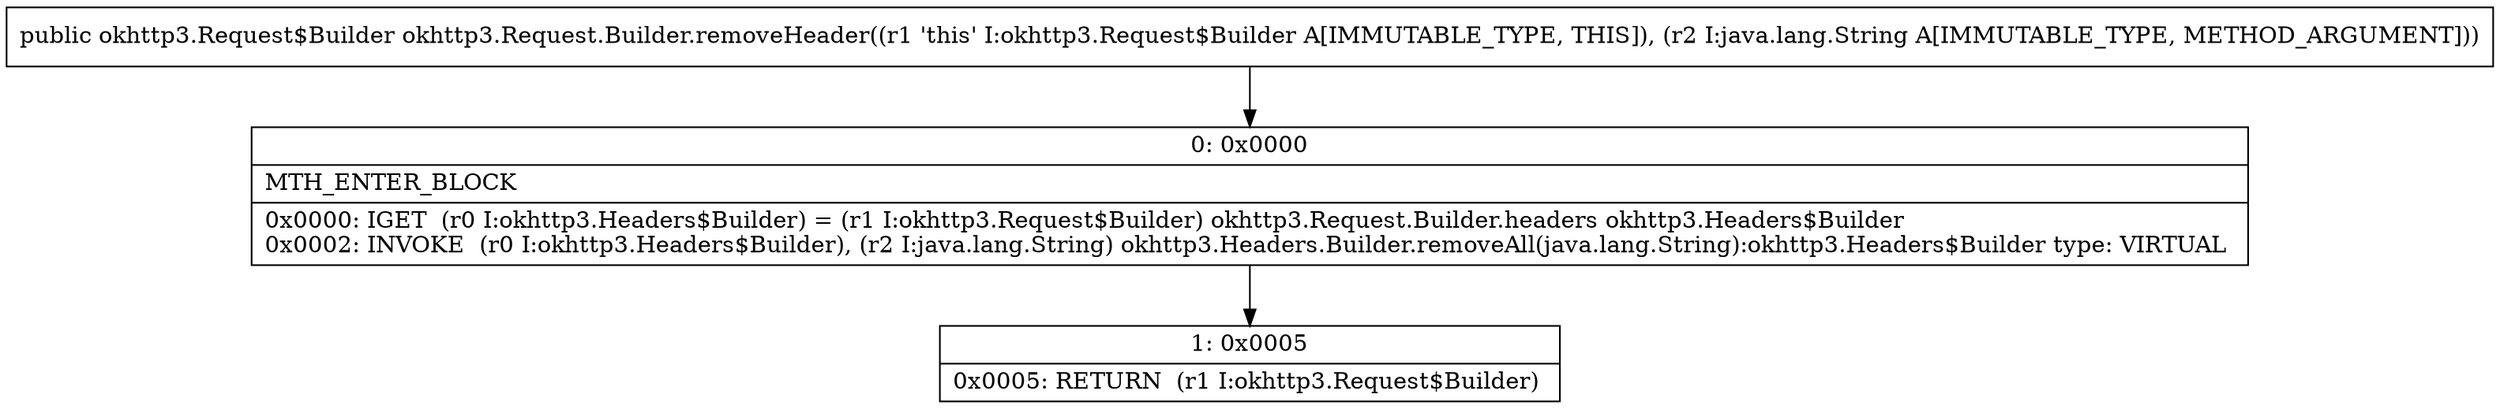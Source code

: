 digraph "CFG forokhttp3.Request.Builder.removeHeader(Ljava\/lang\/String;)Lokhttp3\/Request$Builder;" {
Node_0 [shape=record,label="{0\:\ 0x0000|MTH_ENTER_BLOCK\l|0x0000: IGET  (r0 I:okhttp3.Headers$Builder) = (r1 I:okhttp3.Request$Builder) okhttp3.Request.Builder.headers okhttp3.Headers$Builder \l0x0002: INVOKE  (r0 I:okhttp3.Headers$Builder), (r2 I:java.lang.String) okhttp3.Headers.Builder.removeAll(java.lang.String):okhttp3.Headers$Builder type: VIRTUAL \l}"];
Node_1 [shape=record,label="{1\:\ 0x0005|0x0005: RETURN  (r1 I:okhttp3.Request$Builder) \l}"];
MethodNode[shape=record,label="{public okhttp3.Request$Builder okhttp3.Request.Builder.removeHeader((r1 'this' I:okhttp3.Request$Builder A[IMMUTABLE_TYPE, THIS]), (r2 I:java.lang.String A[IMMUTABLE_TYPE, METHOD_ARGUMENT])) }"];
MethodNode -> Node_0;
Node_0 -> Node_1;
}

